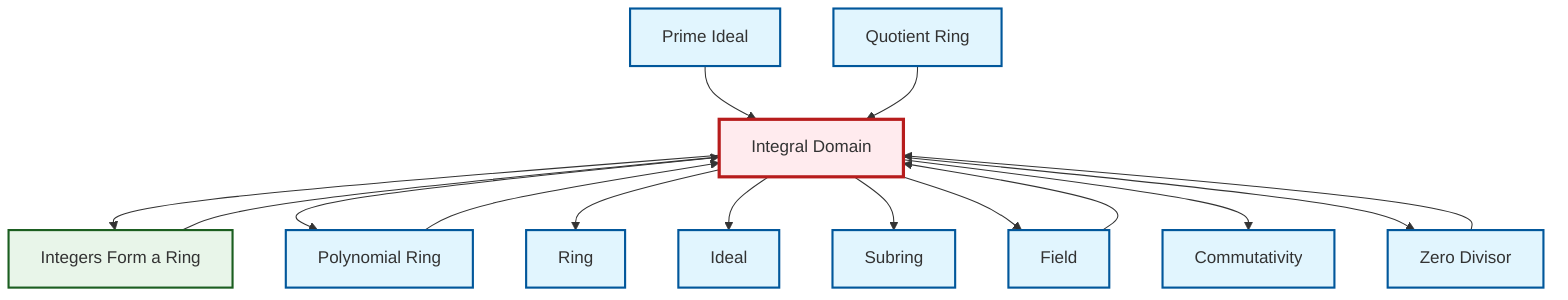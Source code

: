 graph TD
    classDef definition fill:#e1f5fe,stroke:#01579b,stroke-width:2px
    classDef theorem fill:#f3e5f5,stroke:#4a148c,stroke-width:2px
    classDef axiom fill:#fff3e0,stroke:#e65100,stroke-width:2px
    classDef example fill:#e8f5e9,stroke:#1b5e20,stroke-width:2px
    classDef current fill:#ffebee,stroke:#b71c1c,stroke-width:3px
    def-ideal["Ideal"]:::definition
    def-ring["Ring"]:::definition
    def-commutativity["Commutativity"]:::definition
    def-prime-ideal["Prime Ideal"]:::definition
    def-integral-domain["Integral Domain"]:::definition
    def-subring["Subring"]:::definition
    ex-integers-ring["Integers Form a Ring"]:::example
    def-polynomial-ring["Polynomial Ring"]:::definition
    def-zero-divisor["Zero Divisor"]:::definition
    def-quotient-ring["Quotient Ring"]:::definition
    def-field["Field"]:::definition
    def-integral-domain --> ex-integers-ring
    def-prime-ideal --> def-integral-domain
    def-integral-domain --> def-polynomial-ring
    def-zero-divisor --> def-integral-domain
    def-integral-domain --> def-ring
    def-integral-domain --> def-ideal
    ex-integers-ring --> def-integral-domain
    def-polynomial-ring --> def-integral-domain
    def-field --> def-integral-domain
    def-integral-domain --> def-subring
    def-integral-domain --> def-field
    def-integral-domain --> def-commutativity
    def-quotient-ring --> def-integral-domain
    def-integral-domain --> def-zero-divisor
    class def-integral-domain current